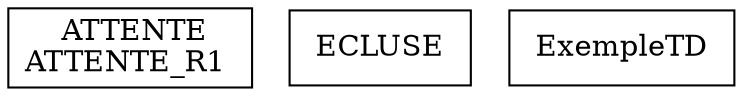 digraph {
ATTENTE_R1 [ label=" ATTENTE\nATTENTE_R1 " shape= box ]
ECLUSE [ label=" ECLUSE " shape= box ]
ExempleTD [ label=" ExempleTD " shape= box ]

}
